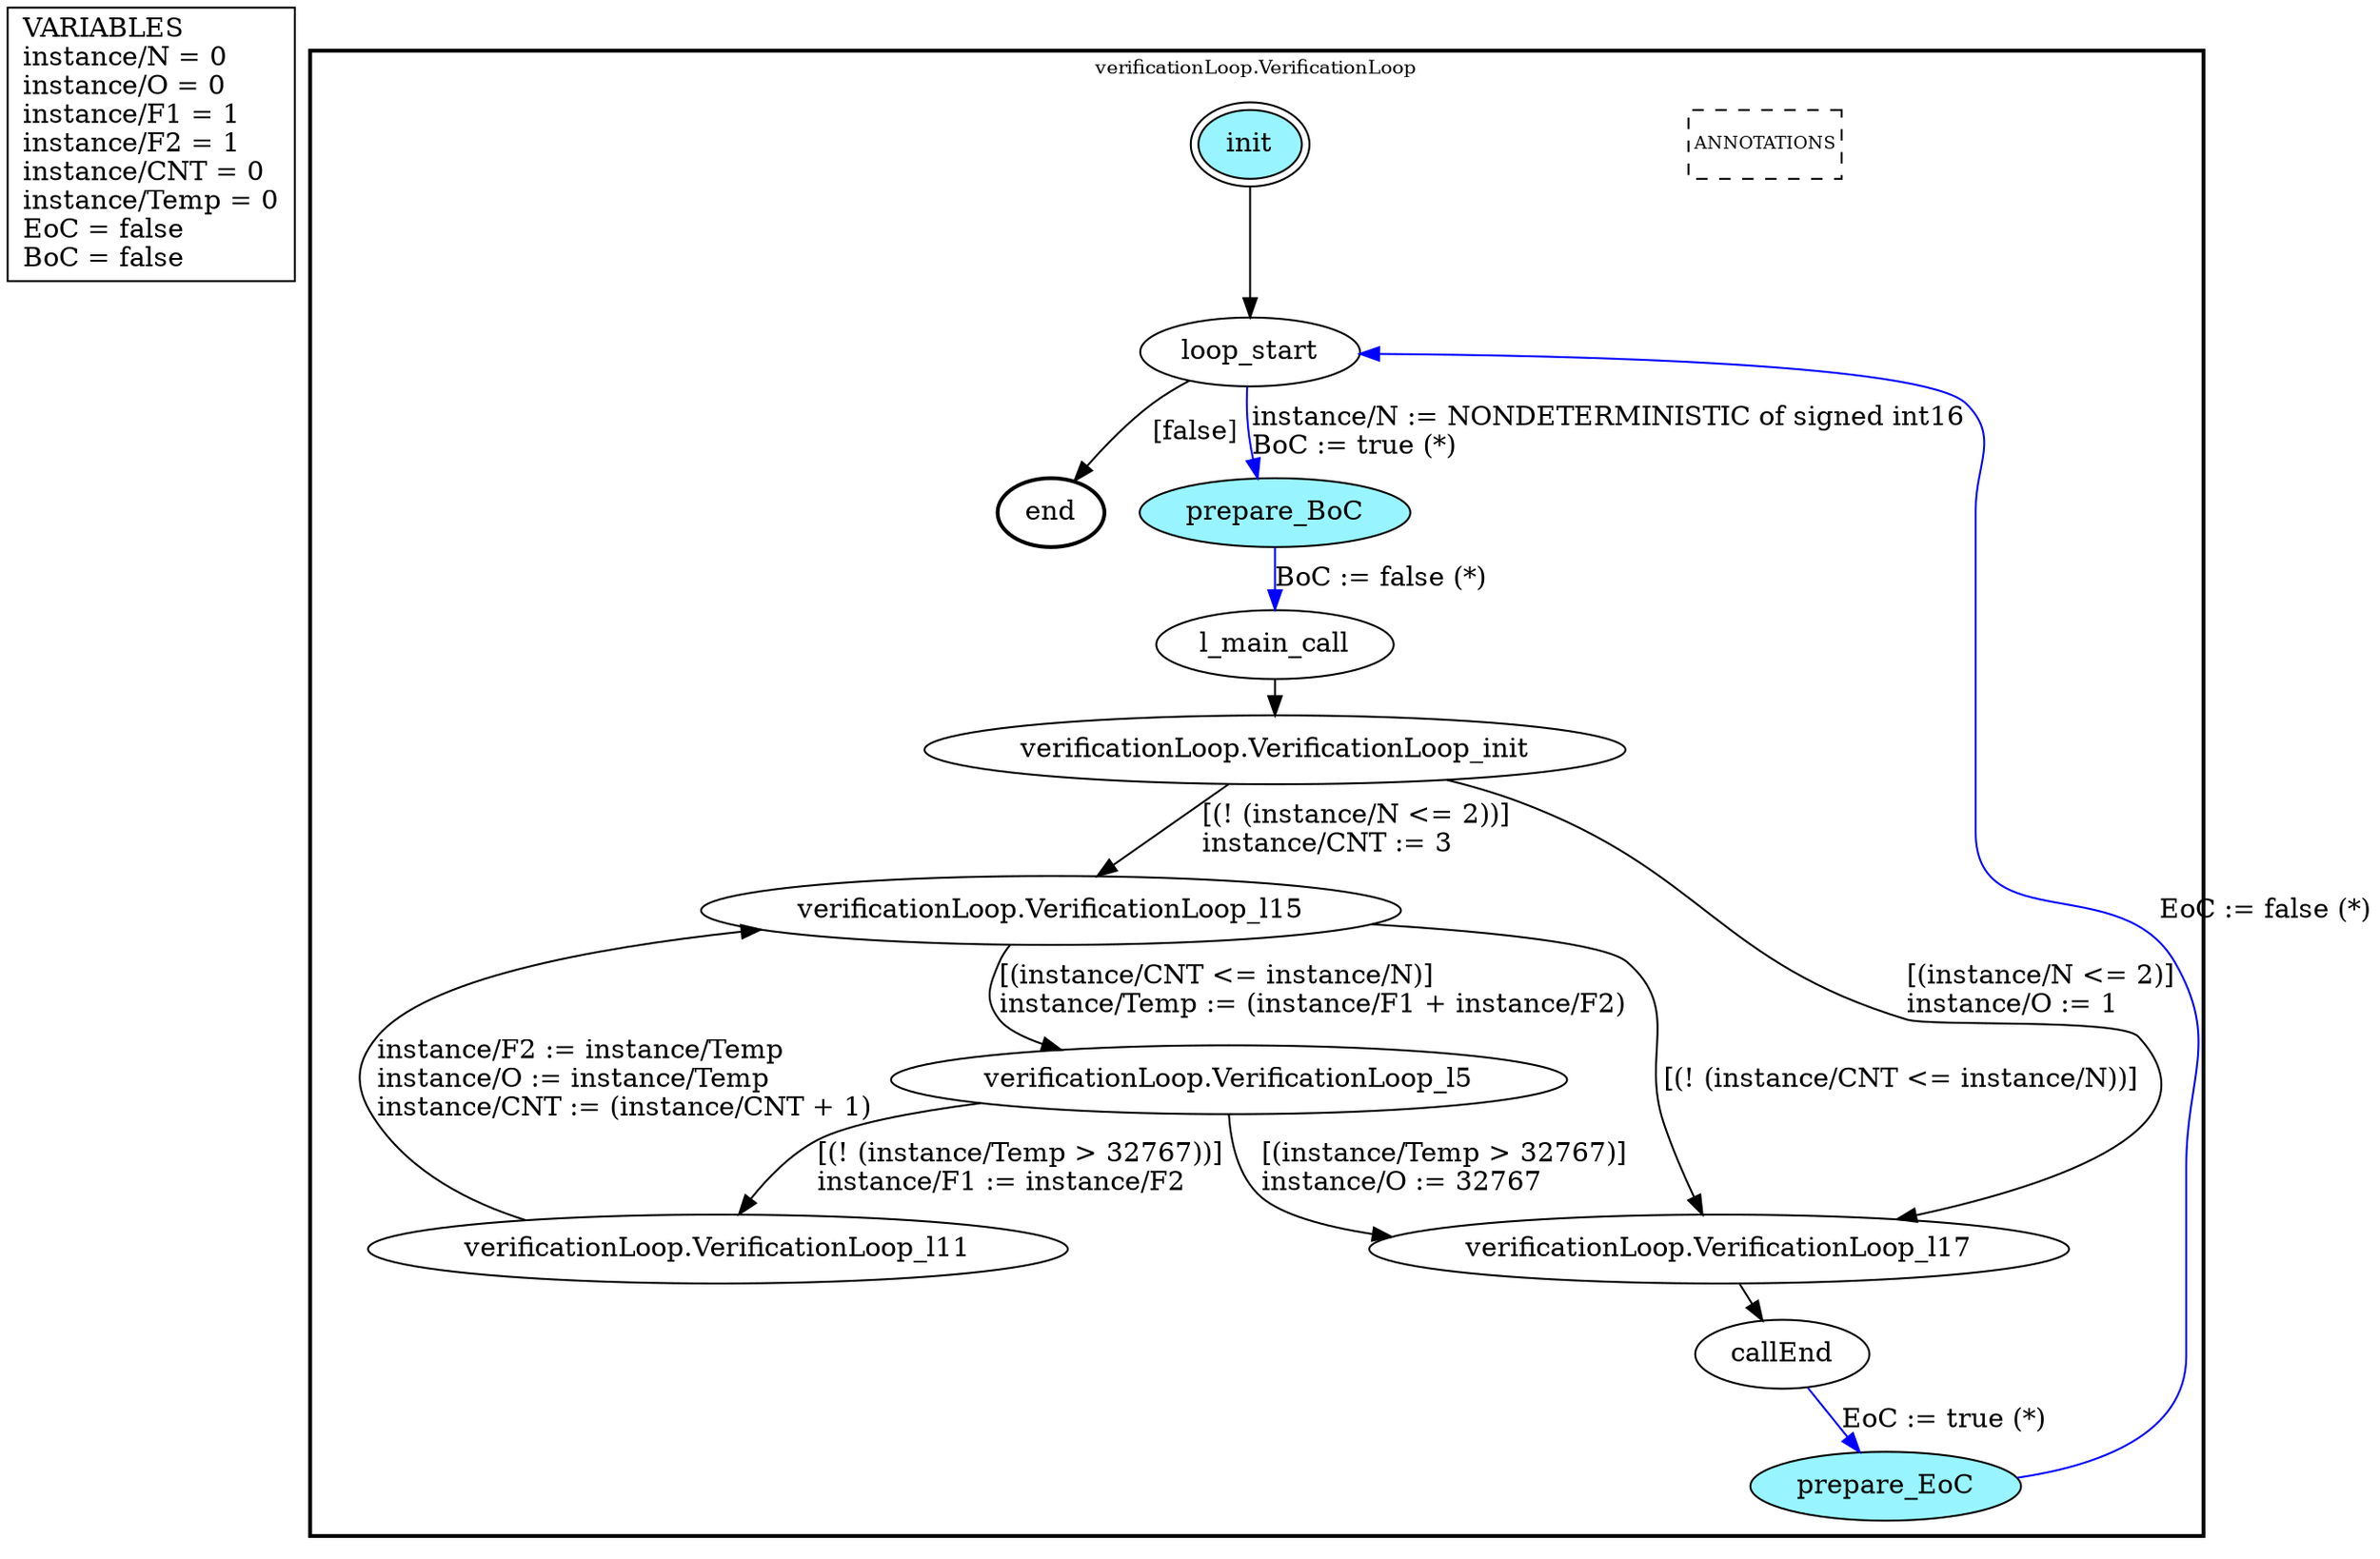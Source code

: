digraph G {
	vars_declaration_pseudonode_network [
		label="VARIABLES\linstance/N = 0\linstance/O = 0\linstance/F1 = 1\linstance/F2 = 1\linstance/CNT = 0\linstance/Temp = 0\lEoC = false\lBoC = false\l",
		fillcolor="lightgray", shape="rectangle"];
	subgraph clusterverificationLoop_VerificationLoop {
		node [style="filled"];
		style=bold;
		color="black";
		fontsize=10;
		ranksep=0.4;
		
		label="verificationLoop.VerificationLoop";
		
		annotations_pseudonode_verificationLoop_VerificationLoop [
			label="ANNOTATIONS",
			fontsize=9, margin="0.04,0.04", fillcolor="white", shape="rectangle", style="dashed"];
		
		init_verificationLoop_VerificationLoop [label="init", color="black", fillcolor="cadetblue1", peripheries=2, shape="ellipse"];
		end_verificationLoop_VerificationLoop [label="end", color="black", fillcolor="cadetblue1", style=bold, shape="ellipse"];
		loop_start_verificationLoop_VerificationLoop [label="loop_start", color="black", fillcolor="white", shape="ellipse"];
		prepare_BoC_verificationLoop_VerificationLoop [label="prepare_BoC", color="black", fillcolor="cadetblue1", shape="ellipse"];
		l_main_call_verificationLoop_VerificationLoop [label="l_main_call", color="black", fillcolor="white", shape="ellipse"];
		callEnd_verificationLoop_VerificationLoop [label="callEnd", color="black", fillcolor="white", shape="ellipse"];
		prepare_EoC_verificationLoop_VerificationLoop [label="prepare_EoC", color="black", fillcolor="cadetblue1", shape="ellipse"];
		verificationLoop_VerificationLoop_init_verificationLoop_VerificationLoop [label="verificationLoop.VerificationLoop_init", color="black", fillcolor="white", shape="ellipse"];
		verificationLoop_VerificationLoop_l5_verificationLoop_VerificationLoop [label="verificationLoop.VerificationLoop_l5", color="black", fillcolor="white", shape="ellipse"];
		verificationLoop_VerificationLoop_l11_verificationLoop_VerificationLoop [label="verificationLoop.VerificationLoop_l11", color="black", fillcolor="white", shape="ellipse"];
		verificationLoop_VerificationLoop_l15_verificationLoop_VerificationLoop [label="verificationLoop.VerificationLoop_l15", color="black", fillcolor="white", shape="ellipse"];
		verificationLoop_VerificationLoop_l17_verificationLoop_VerificationLoop [label="verificationLoop.VerificationLoop_l17", color="black", fillcolor="white", shape="ellipse"];
		init_verificationLoop_VerificationLoop -> loop_start_verificationLoop_VerificationLoop [color="black", label=""];
		loop_start_verificationLoop_VerificationLoop -> prepare_BoC_verificationLoop_VerificationLoop [color="blue", label="instance/N := NONDETERMINISTIC of signed int16\lBoC := true (*)\l"];
		prepare_BoC_verificationLoop_VerificationLoop -> l_main_call_verificationLoop_VerificationLoop [color="blue", label="BoC := false (*)"];
		callEnd_verificationLoop_VerificationLoop -> prepare_EoC_verificationLoop_VerificationLoop [color="blue", label="EoC := true (*)"];
		prepare_EoC_verificationLoop_VerificationLoop -> loop_start_verificationLoop_VerificationLoop [color="blue", label="EoC := false (*)"];
		loop_start_verificationLoop_VerificationLoop -> end_verificationLoop_VerificationLoop [color="black", label="[false]"];
		verificationLoop_VerificationLoop_init_verificationLoop_VerificationLoop -> verificationLoop_VerificationLoop_l17_verificationLoop_VerificationLoop [color="black", label="[(instance/N <= 2)]\linstance/O := 1\l"];
		verificationLoop_VerificationLoop_init_verificationLoop_VerificationLoop -> verificationLoop_VerificationLoop_l15_verificationLoop_VerificationLoop [color="black", label="[(! (instance/N <= 2))]\linstance/CNT := 3\l"];
		verificationLoop_VerificationLoop_l5_verificationLoop_VerificationLoop -> verificationLoop_VerificationLoop_l17_verificationLoop_VerificationLoop [color="black", label="[(instance/Temp > 32767)]\linstance/O := 32767\l"];
		verificationLoop_VerificationLoop_l5_verificationLoop_VerificationLoop -> verificationLoop_VerificationLoop_l11_verificationLoop_VerificationLoop [color="black", label="[(! (instance/Temp > 32767))]\linstance/F1 := instance/F2\l"];
		verificationLoop_VerificationLoop_l11_verificationLoop_VerificationLoop -> verificationLoop_VerificationLoop_l15_verificationLoop_VerificationLoop [color="black", label="instance/F2 := instance/Temp\linstance/O := instance/Temp\linstance/CNT := (instance/CNT + 1)\l"];
		verificationLoop_VerificationLoop_l15_verificationLoop_VerificationLoop -> verificationLoop_VerificationLoop_l5_verificationLoop_VerificationLoop [color="black", label="[(instance/CNT <= instance/N)]\linstance/Temp := (instance/F1 + instance/F2)\l"];
		verificationLoop_VerificationLoop_l15_verificationLoop_VerificationLoop -> verificationLoop_VerificationLoop_l17_verificationLoop_VerificationLoop [color="black", label="[(! (instance/CNT <= instance/N))]"];
		l_main_call_verificationLoop_VerificationLoop -> verificationLoop_VerificationLoop_init_verificationLoop_VerificationLoop [color="black", label=""];
		verificationLoop_VerificationLoop_l17_verificationLoop_VerificationLoop -> callEnd_verificationLoop_VerificationLoop [color="black", label=""];
	}
}

